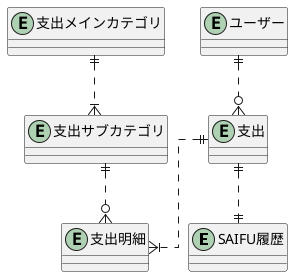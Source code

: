 @startuml ER_Concept
skinparam linetype ortho

' Entity
entity "SAIFU履歴" as saifuHistory {
}

entity "支出" as expense {
}

entity "支出明細" as expenseDetail {
}

entity "支出メインカテゴリ" as expenseCategoryMain {
}

entity "支出サブカテゴリ" as expenseCategorySub {
}

entity "ユーザー" as user {
}

' Relation

' Expense
expenseCategoryMain ||..|{expenseCategorySub
expenseCategorySub ||..o{expenseDetail
expense ||..|{expenseDetail
expense ||..||saifuHistory
user ||..o{expense

@enduml